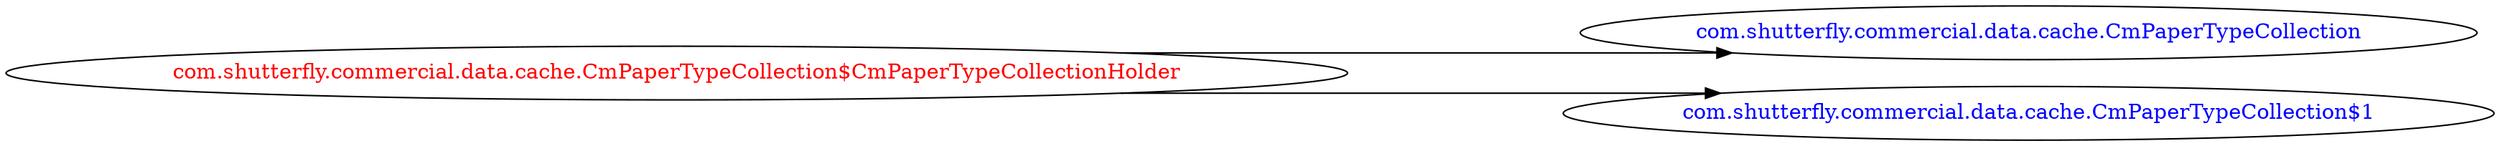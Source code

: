 digraph dependencyGraph {
 concentrate=true;
 ranksep="2.0";
 rankdir="LR"; 
 splines="ortho";
"com.shutterfly.commercial.data.cache.CmPaperTypeCollection$CmPaperTypeCollectionHolder" [fontcolor="red"];
"com.shutterfly.commercial.data.cache.CmPaperTypeCollection" [ fontcolor="blue" ];
"com.shutterfly.commercial.data.cache.CmPaperTypeCollection$CmPaperTypeCollectionHolder"->"com.shutterfly.commercial.data.cache.CmPaperTypeCollection";
"com.shutterfly.commercial.data.cache.CmPaperTypeCollection$1" [ fontcolor="blue" ];
"com.shutterfly.commercial.data.cache.CmPaperTypeCollection$CmPaperTypeCollectionHolder"->"com.shutterfly.commercial.data.cache.CmPaperTypeCollection$1";
}